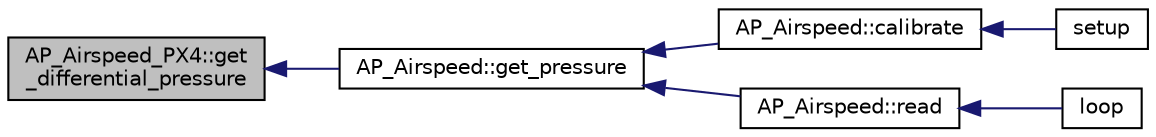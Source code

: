 digraph "AP_Airspeed_PX4::get_differential_pressure"
{
 // INTERACTIVE_SVG=YES
  edge [fontname="Helvetica",fontsize="10",labelfontname="Helvetica",labelfontsize="10"];
  node [fontname="Helvetica",fontsize="10",shape=record];
  rankdir="LR";
  Node1 [label="AP_Airspeed_PX4::get\l_differential_pressure",height=0.2,width=0.4,color="black", fillcolor="grey75", style="filled", fontcolor="black"];
  Node1 -> Node2 [dir="back",color="midnightblue",fontsize="10",style="solid",fontname="Helvetica"];
  Node2 [label="AP_Airspeed::get_pressure",height=0.2,width=0.4,color="black", fillcolor="white", style="filled",URL="$classAP__Airspeed.html#a2d265701a127bd336882e930cb996e86"];
  Node2 -> Node3 [dir="back",color="midnightblue",fontsize="10",style="solid",fontname="Helvetica"];
  Node3 [label="AP_Airspeed::calibrate",height=0.2,width=0.4,color="black", fillcolor="white", style="filled",URL="$classAP__Airspeed.html#afb7c91590b3efc00ee2d72cc6bcc856f"];
  Node3 -> Node4 [dir="back",color="midnightblue",fontsize="10",style="solid",fontname="Helvetica"];
  Node4 [label="setup",height=0.2,width=0.4,color="black", fillcolor="white", style="filled",URL="$Airspeed_8cpp.html#a4fc01d736fe50cf5b977f755b675f11d"];
  Node2 -> Node5 [dir="back",color="midnightblue",fontsize="10",style="solid",fontname="Helvetica"];
  Node5 [label="AP_Airspeed::read",height=0.2,width=0.4,color="black", fillcolor="white", style="filled",URL="$classAP__Airspeed.html#af713d23fce3c9a5e78e043d4e3b2d012"];
  Node5 -> Node6 [dir="back",color="midnightblue",fontsize="10",style="solid",fontname="Helvetica"];
  Node6 [label="loop",height=0.2,width=0.4,color="black", fillcolor="white", style="filled",URL="$Airspeed_8cpp.html#a0b33edabd7f1c4e4a0bf32c67269be2f"];
}
